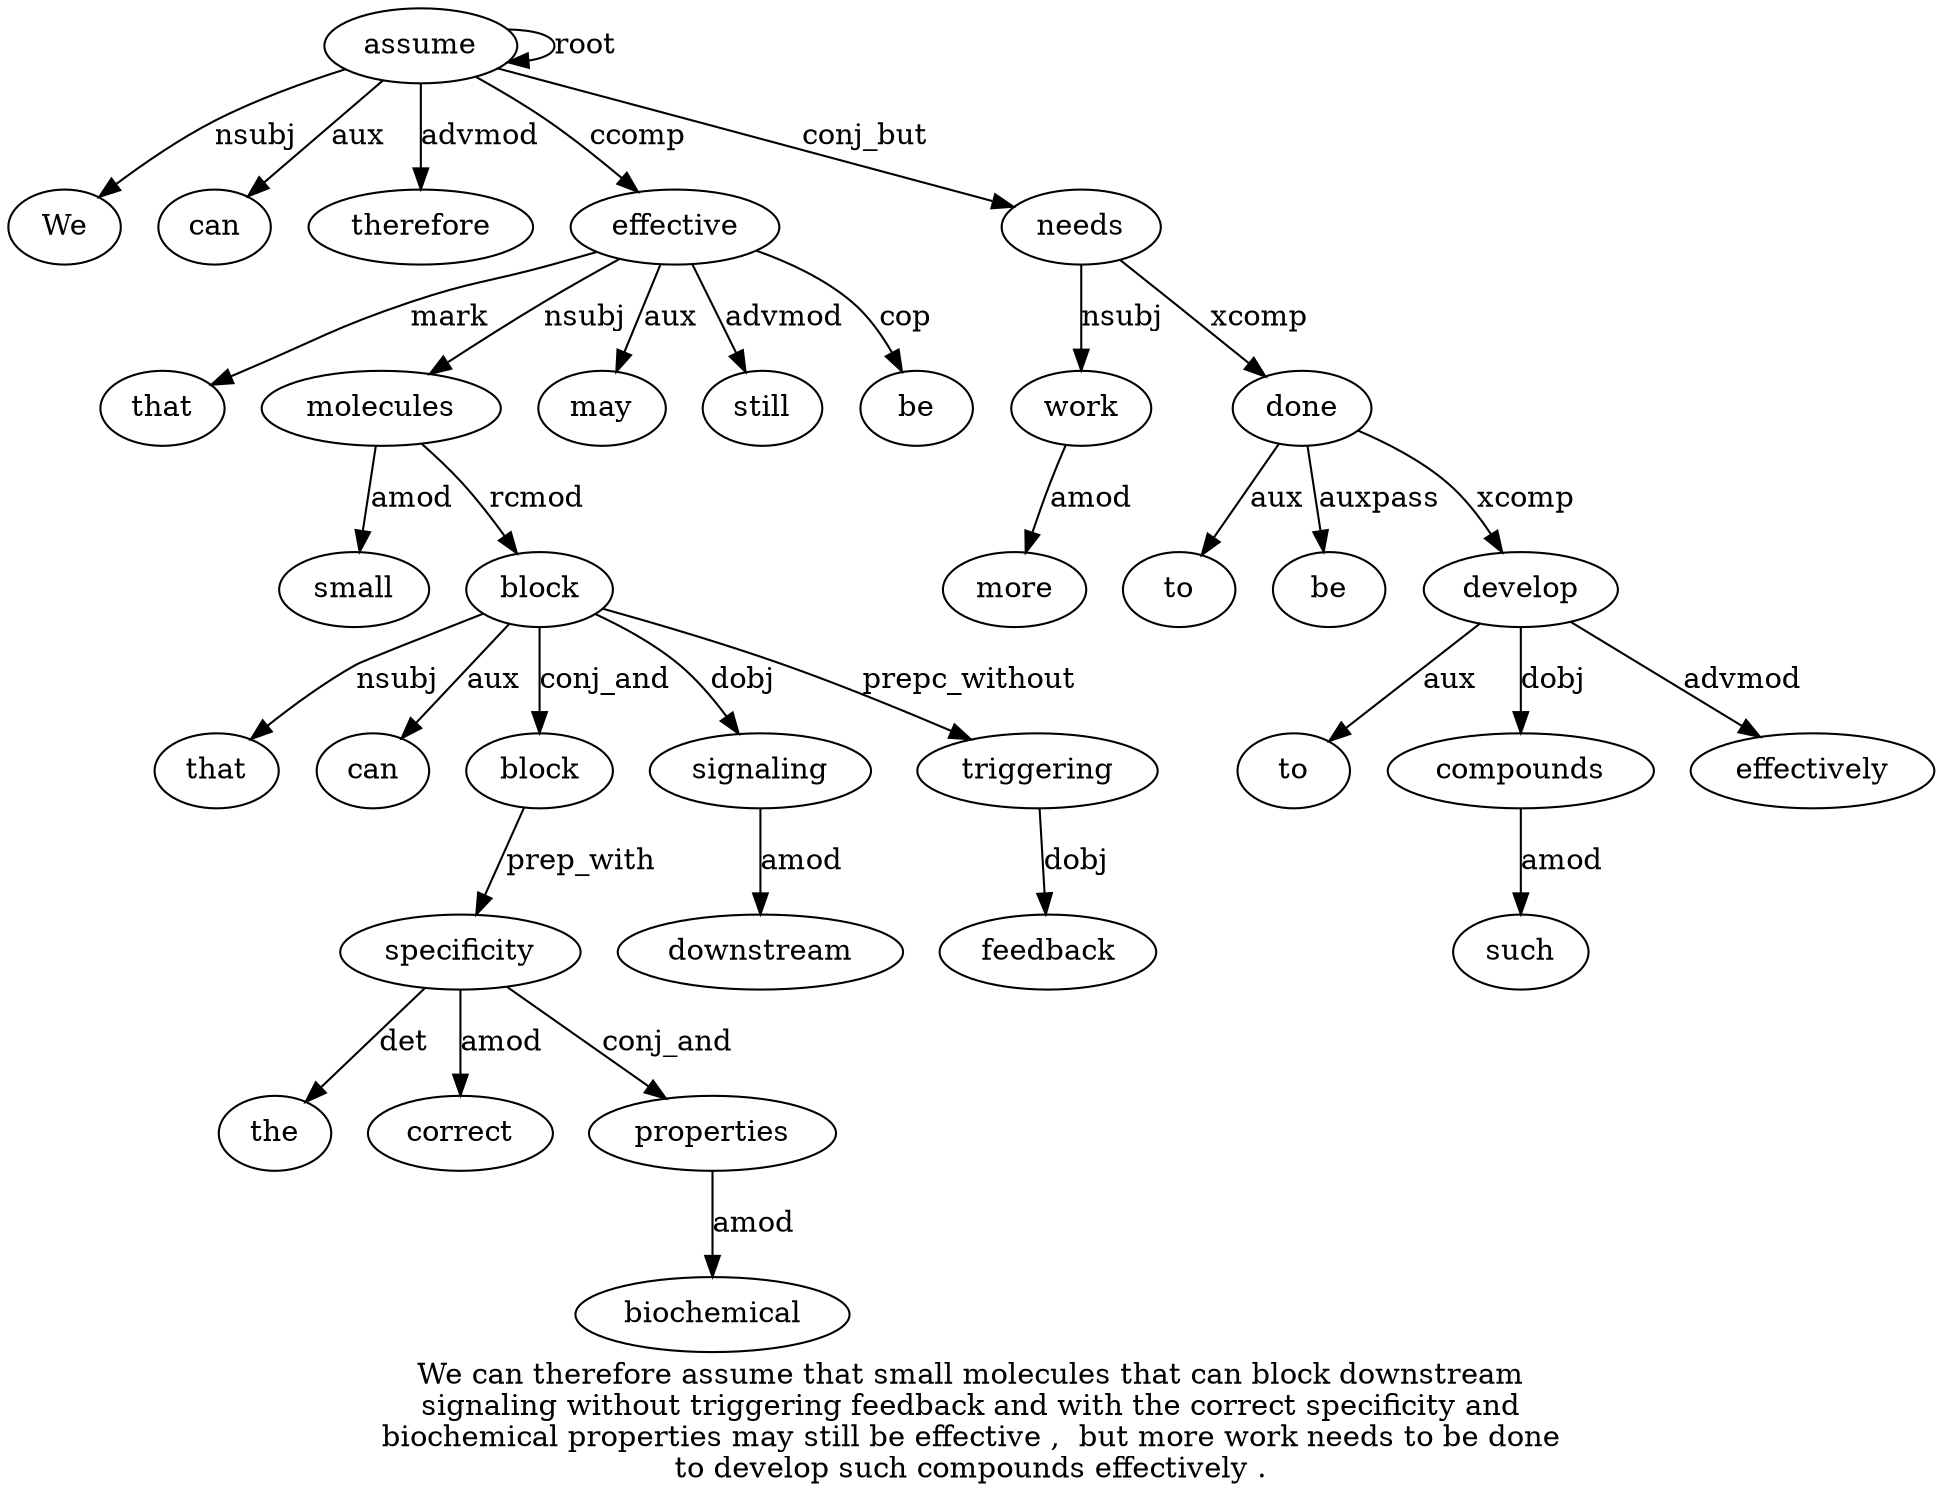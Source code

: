 digraph "We can therefore assume that small molecules that can block downstream signaling without triggering feedback and with the correct specificity and biochemical properties may still be effective ,  but more work needs to be done to develop such compounds effectively ." {
label="We can therefore assume that small molecules that can block downstream
signaling without triggering feedback and with the correct specificity and
biochemical properties may still be effective ,  but more work needs to be done
to develop such compounds effectively .";
assume4 [style=filled, fillcolor=white, label=assume];
We1 [style=filled, fillcolor=white, label=We];
assume4 -> We1  [label=nsubj];
can2 [style=filled, fillcolor=white, label=can];
assume4 -> can2  [label=aux];
therefore3 [style=filled, fillcolor=white, label=therefore];
assume4 -> therefore3  [label=advmod];
assume4 -> assume4  [label=root];
effective27 [style=filled, fillcolor=white, label=effective];
that5 [style=filled, fillcolor=white, label=that];
effective27 -> that5  [label=mark];
molecules7 [style=filled, fillcolor=white, label=molecules];
small6 [style=filled, fillcolor=white, label=small];
molecules7 -> small6  [label=amod];
effective27 -> molecules7  [label=nsubj];
block10 [style=filled, fillcolor=white, label=block];
that8 [style=filled, fillcolor=white, label=that];
block10 -> that8  [label=nsubj];
can9 [style=filled, fillcolor=white, label=can];
block10 -> can9  [label=aux];
molecules7 -> block10  [label=rcmod];
"block10'" [style=filled, fillcolor=white, label=block];
block10 -> "block10'"  [label=conj_and];
signaling12 [style=filled, fillcolor=white, label=signaling];
downstream11 [style=filled, fillcolor=white, label=downstream];
signaling12 -> downstream11  [label=amod];
block10 -> signaling12  [label=dobj];
triggering14 [style=filled, fillcolor=white, label=triggering];
block10 -> triggering14  [label=prepc_without];
feedback15 [style=filled, fillcolor=white, label=feedback];
triggering14 -> feedback15  [label=dobj];
specificity20 [style=filled, fillcolor=white, label=specificity];
the18 [style=filled, fillcolor=white, label=the];
specificity20 -> the18  [label=det];
correct19 [style=filled, fillcolor=white, label=correct];
specificity20 -> correct19  [label=amod];
"block10'" -> specificity20  [label=prep_with];
properties23 [style=filled, fillcolor=white, label=properties];
biochemical22 [style=filled, fillcolor=white, label=biochemical];
properties23 -> biochemical22  [label=amod];
specificity20 -> properties23  [label=conj_and];
may24 [style=filled, fillcolor=white, label=may];
effective27 -> may24  [label=aux];
still25 [style=filled, fillcolor=white, label=still];
effective27 -> still25  [label=advmod];
be26 [style=filled, fillcolor=white, label=be];
effective27 -> be26  [label=cop];
assume4 -> effective27  [label=ccomp];
work31 [style=filled, fillcolor=white, label=work];
more30 [style=filled, fillcolor=white, label=more];
work31 -> more30  [label=amod];
needs32 [style=filled, fillcolor=white, label=needs];
needs32 -> work31  [label=nsubj];
assume4 -> needs32  [label=conj_but];
done35 [style=filled, fillcolor=white, label=done];
to33 [style=filled, fillcolor=white, label=to];
done35 -> to33  [label=aux];
be34 [style=filled, fillcolor=white, label=be];
done35 -> be34  [label=auxpass];
needs32 -> done35  [label=xcomp];
develop37 [style=filled, fillcolor=white, label=develop];
to36 [style=filled, fillcolor=white, label=to];
develop37 -> to36  [label=aux];
done35 -> develop37  [label=xcomp];
compounds39 [style=filled, fillcolor=white, label=compounds];
such38 [style=filled, fillcolor=white, label=such];
compounds39 -> such38  [label=amod];
develop37 -> compounds39  [label=dobj];
effectively40 [style=filled, fillcolor=white, label=effectively];
develop37 -> effectively40  [label=advmod];
}
